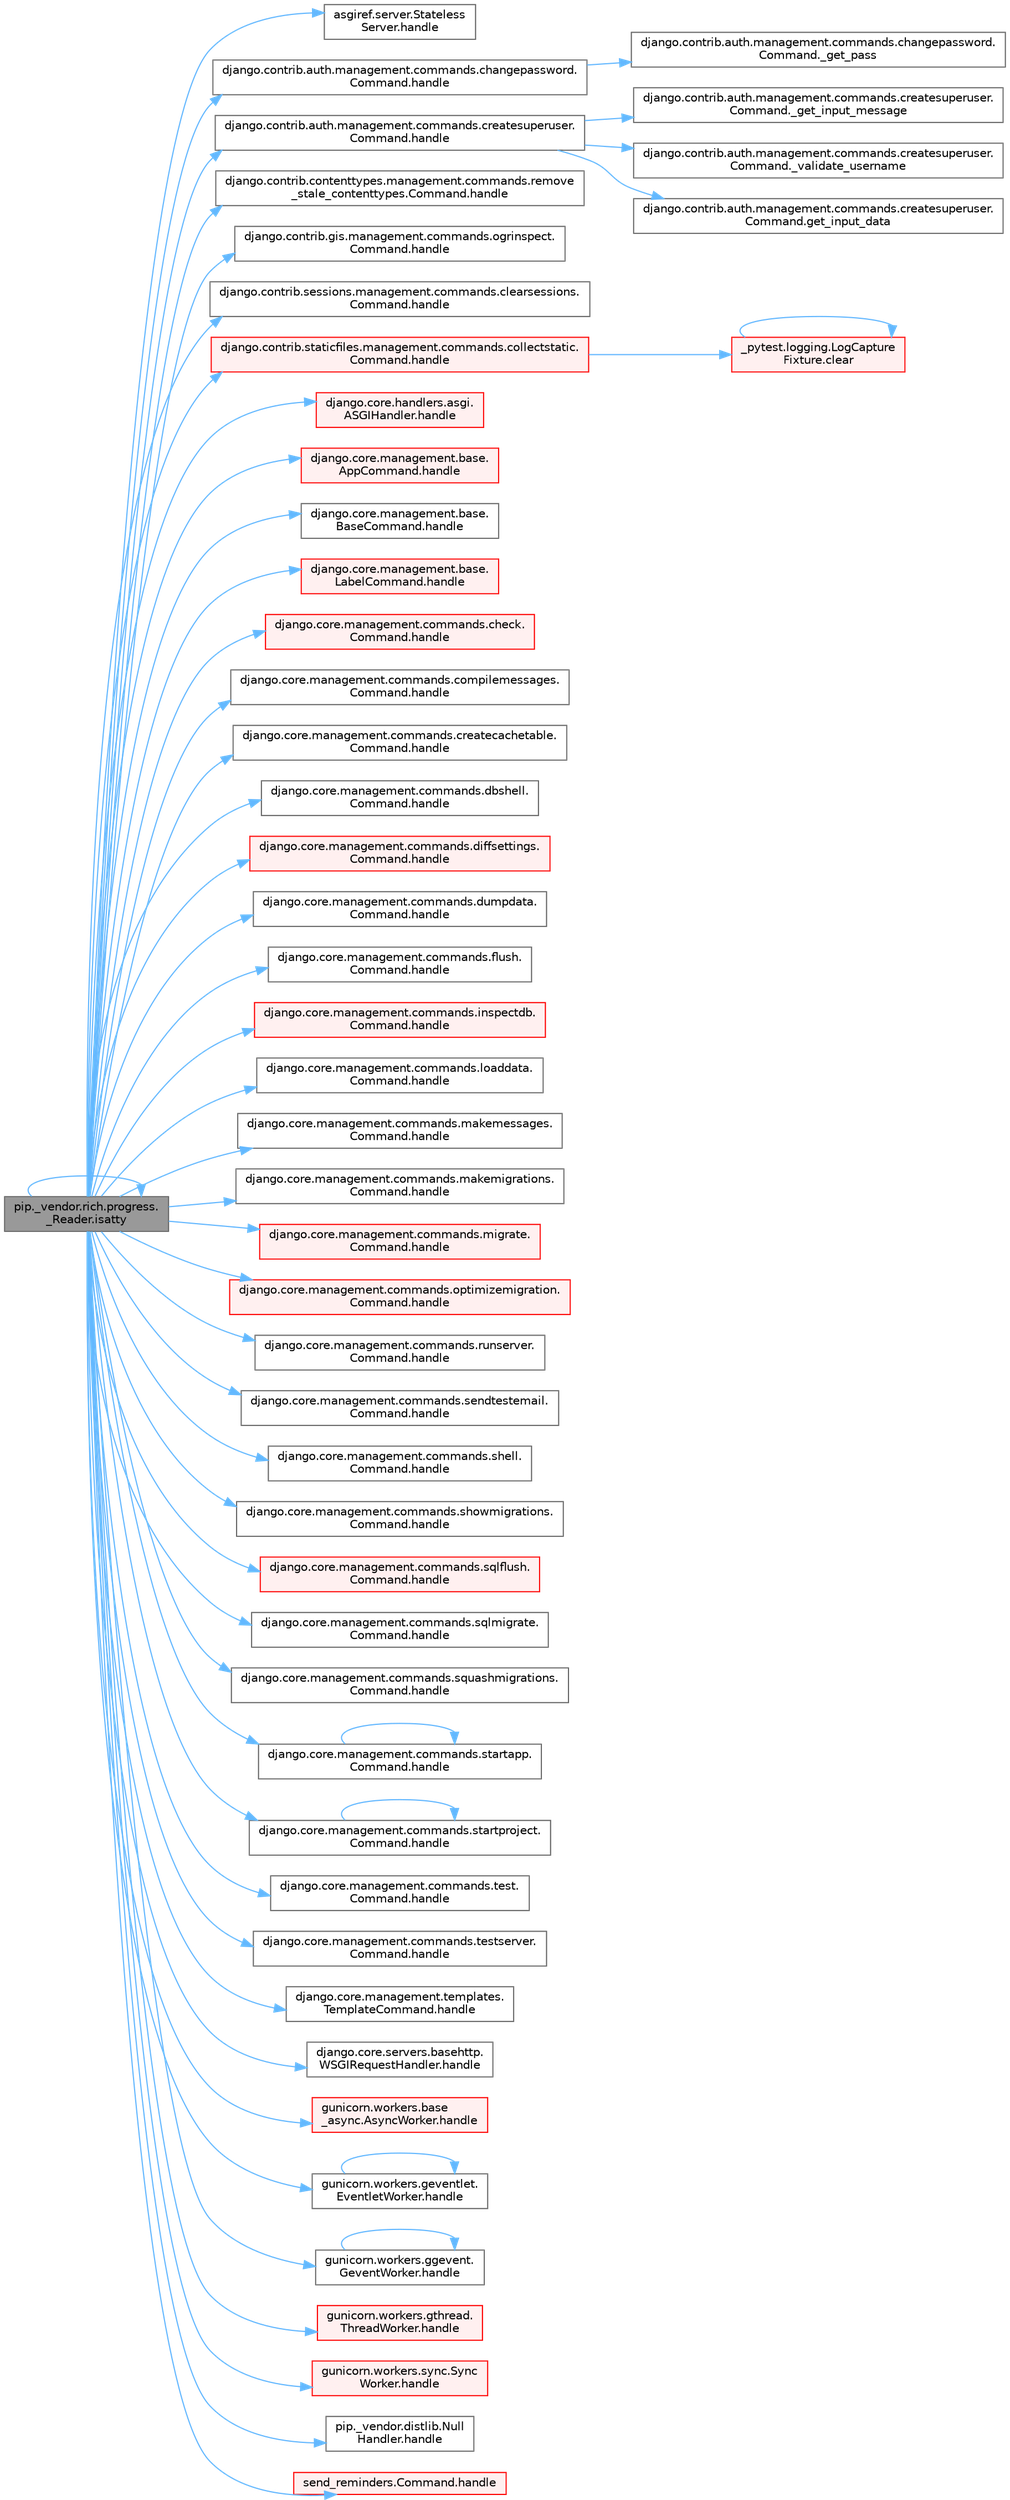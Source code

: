 digraph "pip._vendor.rich.progress._Reader.isatty"
{
 // LATEX_PDF_SIZE
  bgcolor="transparent";
  edge [fontname=Helvetica,fontsize=10,labelfontname=Helvetica,labelfontsize=10];
  node [fontname=Helvetica,fontsize=10,shape=box,height=0.2,width=0.4];
  rankdir="LR";
  Node1 [id="Node000001",label="pip._vendor.rich.progress.\l_Reader.isatty",height=0.2,width=0.4,color="gray40", fillcolor="grey60", style="filled", fontcolor="black",tooltip=" "];
  Node1 -> Node2 [id="edge1_Node000001_Node000002",color="steelblue1",style="solid",tooltip=" "];
  Node2 [id="Node000002",label="asgiref.server.Stateless\lServer.handle",height=0.2,width=0.4,color="grey40", fillcolor="white", style="filled",URL="$classasgiref_1_1server_1_1_stateless_server.html#a35cf023938b43f40945fa4c4072ffbc1",tooltip=" "];
  Node1 -> Node3 [id="edge2_Node000001_Node000003",color="steelblue1",style="solid",tooltip=" "];
  Node3 [id="Node000003",label="django.contrib.auth.management.commands.changepassword.\lCommand.handle",height=0.2,width=0.4,color="grey40", fillcolor="white", style="filled",URL="$classdjango_1_1contrib_1_1auth_1_1management_1_1commands_1_1changepassword_1_1_command.html#a8967db67e9ba34055e8053ad062d9006",tooltip=" "];
  Node3 -> Node4 [id="edge3_Node000003_Node000004",color="steelblue1",style="solid",tooltip=" "];
  Node4 [id="Node000004",label="django.contrib.auth.management.commands.changepassword.\lCommand._get_pass",height=0.2,width=0.4,color="grey40", fillcolor="white", style="filled",URL="$classdjango_1_1contrib_1_1auth_1_1management_1_1commands_1_1changepassword_1_1_command.html#a246a2e25c280189344f1d858da13d809",tooltip=" "];
  Node1 -> Node5 [id="edge4_Node000001_Node000005",color="steelblue1",style="solid",tooltip=" "];
  Node5 [id="Node000005",label="django.contrib.auth.management.commands.createsuperuser.\lCommand.handle",height=0.2,width=0.4,color="grey40", fillcolor="white", style="filled",URL="$classdjango_1_1contrib_1_1auth_1_1management_1_1commands_1_1createsuperuser_1_1_command.html#acc63f22a8181da25db0750a091470287",tooltip=" "];
  Node5 -> Node6 [id="edge5_Node000005_Node000006",color="steelblue1",style="solid",tooltip=" "];
  Node6 [id="Node000006",label="django.contrib.auth.management.commands.createsuperuser.\lCommand._get_input_message",height=0.2,width=0.4,color="grey40", fillcolor="white", style="filled",URL="$classdjango_1_1contrib_1_1auth_1_1management_1_1commands_1_1createsuperuser_1_1_command.html#a737eac41ee7d452c9608ec8cb8d9821a",tooltip=" "];
  Node5 -> Node7 [id="edge6_Node000005_Node000007",color="steelblue1",style="solid",tooltip=" "];
  Node7 [id="Node000007",label="django.contrib.auth.management.commands.createsuperuser.\lCommand._validate_username",height=0.2,width=0.4,color="grey40", fillcolor="white", style="filled",URL="$classdjango_1_1contrib_1_1auth_1_1management_1_1commands_1_1createsuperuser_1_1_command.html#af4fa2b7b5aaac83f214725a2a2dd13e0",tooltip=" "];
  Node5 -> Node8 [id="edge7_Node000005_Node000008",color="steelblue1",style="solid",tooltip=" "];
  Node8 [id="Node000008",label="django.contrib.auth.management.commands.createsuperuser.\lCommand.get_input_data",height=0.2,width=0.4,color="grey40", fillcolor="white", style="filled",URL="$classdjango_1_1contrib_1_1auth_1_1management_1_1commands_1_1createsuperuser_1_1_command.html#a0979dac7b41b365fc703e2383adafc89",tooltip=" "];
  Node1 -> Node9 [id="edge8_Node000001_Node000009",color="steelblue1",style="solid",tooltip=" "];
  Node9 [id="Node000009",label="django.contrib.contenttypes.management.commands.remove\l_stale_contenttypes.Command.handle",height=0.2,width=0.4,color="grey40", fillcolor="white", style="filled",URL="$classdjango_1_1contrib_1_1contenttypes_1_1management_1_1commands_1_1remove__stale__contenttypes_1_1_command.html#a4877da71ed28ae791e138ba2fbf1dffe",tooltip=" "];
  Node1 -> Node10 [id="edge9_Node000001_Node000010",color="steelblue1",style="solid",tooltip=" "];
  Node10 [id="Node000010",label="django.contrib.gis.management.commands.ogrinspect.\lCommand.handle",height=0.2,width=0.4,color="grey40", fillcolor="white", style="filled",URL="$classdjango_1_1contrib_1_1gis_1_1management_1_1commands_1_1ogrinspect_1_1_command.html#ae6396324a38c7fcad96d9521034036b7",tooltip=" "];
  Node1 -> Node11 [id="edge10_Node000001_Node000011",color="steelblue1",style="solid",tooltip=" "];
  Node11 [id="Node000011",label="django.contrib.sessions.management.commands.clearsessions.\lCommand.handle",height=0.2,width=0.4,color="grey40", fillcolor="white", style="filled",URL="$classdjango_1_1contrib_1_1sessions_1_1management_1_1commands_1_1clearsessions_1_1_command.html#a729564a5d4b467fcc23bc0f9a4fa07c8",tooltip=" "];
  Node1 -> Node12 [id="edge11_Node000001_Node000012",color="steelblue1",style="solid",tooltip=" "];
  Node12 [id="Node000012",label="django.contrib.staticfiles.management.commands.collectstatic.\lCommand.handle",height=0.2,width=0.4,color="red", fillcolor="#FFF0F0", style="filled",URL="$classdjango_1_1contrib_1_1staticfiles_1_1management_1_1commands_1_1collectstatic_1_1_command.html#a77042fe151f5e5c26990bdd187c9f21e",tooltip=" "];
  Node12 -> Node13 [id="edge12_Node000012_Node000013",color="steelblue1",style="solid",tooltip=" "];
  Node13 [id="Node000013",label="_pytest.logging.LogCapture\lFixture.clear",height=0.2,width=0.4,color="red", fillcolor="#FFF0F0", style="filled",URL="$class__pytest_1_1logging_1_1_log_capture_fixture.html#ae1d5f85c897b637582ba1fc528c957b2",tooltip=" "];
  Node13 -> Node13 [id="edge13_Node000013_Node000013",color="steelblue1",style="solid",tooltip=" "];
  Node1 -> Node257 [id="edge14_Node000001_Node000257",color="steelblue1",style="solid",tooltip=" "];
  Node257 [id="Node000257",label="django.core.handlers.asgi.\lASGIHandler.handle",height=0.2,width=0.4,color="red", fillcolor="#FFF0F0", style="filled",URL="$classdjango_1_1core_1_1handlers_1_1asgi_1_1_a_s_g_i_handler.html#ab8bd4217b27960d333b61f7311b7f8ee",tooltip=" "];
  Node1 -> Node267 [id="edge15_Node000001_Node000267",color="steelblue1",style="solid",tooltip=" "];
  Node267 [id="Node000267",label="django.core.management.base.\lAppCommand.handle",height=0.2,width=0.4,color="red", fillcolor="#FFF0F0", style="filled",URL="$classdjango_1_1core_1_1management_1_1base_1_1_app_command.html#ae9ba2e4e61b6a84c5937979789996637",tooltip=" "];
  Node1 -> Node270 [id="edge16_Node000001_Node000270",color="steelblue1",style="solid",tooltip=" "];
  Node270 [id="Node000270",label="django.core.management.base.\lBaseCommand.handle",height=0.2,width=0.4,color="grey40", fillcolor="white", style="filled",URL="$classdjango_1_1core_1_1management_1_1base_1_1_base_command.html#a52656ddf33d25f682f484c5d505a811d",tooltip=" "];
  Node1 -> Node271 [id="edge17_Node000001_Node000271",color="steelblue1",style="solid",tooltip=" "];
  Node271 [id="Node000271",label="django.core.management.base.\lLabelCommand.handle",height=0.2,width=0.4,color="red", fillcolor="#FFF0F0", style="filled",URL="$classdjango_1_1core_1_1management_1_1base_1_1_label_command.html#a5c44b4382ba6b7ead19c692f18811a09",tooltip=" "];
  Node1 -> Node274 [id="edge18_Node000001_Node000274",color="steelblue1",style="solid",tooltip=" "];
  Node274 [id="Node000274",label="django.core.management.commands.check.\lCommand.handle",height=0.2,width=0.4,color="red", fillcolor="#FFF0F0", style="filled",URL="$classdjango_1_1core_1_1management_1_1commands_1_1check_1_1_command.html#a4170f8ebcb94254dfffabf874e7c8a37",tooltip=" "];
  Node1 -> Node773 [id="edge19_Node000001_Node000773",color="steelblue1",style="solid",tooltip=" "];
  Node773 [id="Node000773",label="django.core.management.commands.compilemessages.\lCommand.handle",height=0.2,width=0.4,color="grey40", fillcolor="white", style="filled",URL="$classdjango_1_1core_1_1management_1_1commands_1_1compilemessages_1_1_command.html#a9567423b370d867833616c271a896ea4",tooltip=" "];
  Node1 -> Node774 [id="edge20_Node000001_Node000774",color="steelblue1",style="solid",tooltip=" "];
  Node774 [id="Node000774",label="django.core.management.commands.createcachetable.\lCommand.handle",height=0.2,width=0.4,color="grey40", fillcolor="white", style="filled",URL="$classdjango_1_1core_1_1management_1_1commands_1_1createcachetable_1_1_command.html#ac8cec4d5951f73d3fbebaa3c1ed5d018",tooltip=" "];
  Node1 -> Node775 [id="edge21_Node000001_Node000775",color="steelblue1",style="solid",tooltip=" "];
  Node775 [id="Node000775",label="django.core.management.commands.dbshell.\lCommand.handle",height=0.2,width=0.4,color="grey40", fillcolor="white", style="filled",URL="$classdjango_1_1core_1_1management_1_1commands_1_1dbshell_1_1_command.html#a91779bec0f76dbee6a02931805fd27cc",tooltip=" "];
  Node1 -> Node776 [id="edge22_Node000001_Node000776",color="steelblue1",style="solid",tooltip=" "];
  Node776 [id="Node000776",label="django.core.management.commands.diffsettings.\lCommand.handle",height=0.2,width=0.4,color="red", fillcolor="#FFF0F0", style="filled",URL="$classdjango_1_1core_1_1management_1_1commands_1_1diffsettings_1_1_command.html#aee3bf2e90e75bf3e5764ab1803632a9a",tooltip=" "];
  Node1 -> Node778 [id="edge23_Node000001_Node000778",color="steelblue1",style="solid",tooltip=" "];
  Node778 [id="Node000778",label="django.core.management.commands.dumpdata.\lCommand.handle",height=0.2,width=0.4,color="grey40", fillcolor="white", style="filled",URL="$classdjango_1_1core_1_1management_1_1commands_1_1dumpdata_1_1_command.html#a22426384e97349e4c9682023ae722caa",tooltip=" "];
  Node1 -> Node779 [id="edge24_Node000001_Node000779",color="steelblue1",style="solid",tooltip=" "];
  Node779 [id="Node000779",label="django.core.management.commands.flush.\lCommand.handle",height=0.2,width=0.4,color="grey40", fillcolor="white", style="filled",URL="$classdjango_1_1core_1_1management_1_1commands_1_1flush_1_1_command.html#a588f5474800a8da0685eb6a9f0bb8224",tooltip=" "];
  Node1 -> Node780 [id="edge25_Node000001_Node000780",color="steelblue1",style="solid",tooltip=" "];
  Node780 [id="Node000780",label="django.core.management.commands.inspectdb.\lCommand.handle",height=0.2,width=0.4,color="red", fillcolor="#FFF0F0", style="filled",URL="$classdjango_1_1core_1_1management_1_1commands_1_1inspectdb_1_1_command.html#a668a81e8e42d3dafc2d6e00ac61e1dab",tooltip=" "];
  Node1 -> Node795 [id="edge26_Node000001_Node000795",color="steelblue1",style="solid",tooltip=" "];
  Node795 [id="Node000795",label="django.core.management.commands.loaddata.\lCommand.handle",height=0.2,width=0.4,color="grey40", fillcolor="white", style="filled",URL="$classdjango_1_1core_1_1management_1_1commands_1_1loaddata_1_1_command.html#a72ede845c482467e0484e2fdeebc4a42",tooltip=" "];
  Node1 -> Node796 [id="edge27_Node000001_Node000796",color="steelblue1",style="solid",tooltip=" "];
  Node796 [id="Node000796",label="django.core.management.commands.makemessages.\lCommand.handle",height=0.2,width=0.4,color="grey40", fillcolor="white", style="filled",URL="$classdjango_1_1core_1_1management_1_1commands_1_1makemessages_1_1_command.html#a10de58af9924679bd2c747fa210ac674",tooltip=" "];
  Node1 -> Node797 [id="edge28_Node000001_Node000797",color="steelblue1",style="solid",tooltip=" "];
  Node797 [id="Node000797",label="django.core.management.commands.makemigrations.\lCommand.handle",height=0.2,width=0.4,color="grey40", fillcolor="white", style="filled",URL="$classdjango_1_1core_1_1management_1_1commands_1_1makemigrations_1_1_command.html#ab5e944d112a1c969d97ff2625e4f2f4d",tooltip=" "];
  Node1 -> Node798 [id="edge29_Node000001_Node000798",color="steelblue1",style="solid",tooltip=" "];
  Node798 [id="Node000798",label="django.core.management.commands.migrate.\lCommand.handle",height=0.2,width=0.4,color="red", fillcolor="#FFF0F0", style="filled",URL="$classdjango_1_1core_1_1management_1_1commands_1_1migrate_1_1_command.html#a659ec347367471d5c828fc3520ebc0fa",tooltip=" "];
  Node1 -> Node3120 [id="edge30_Node000001_Node003120",color="steelblue1",style="solid",tooltip=" "];
  Node3120 [id="Node003120",label="django.core.management.commands.optimizemigration.\lCommand.handle",height=0.2,width=0.4,color="red", fillcolor="#FFF0F0", style="filled",URL="$classdjango_1_1core_1_1management_1_1commands_1_1optimizemigration_1_1_command.html#aad48454ff16af042fe3eafb74f18bd2d",tooltip=" "];
  Node1 -> Node3121 [id="edge31_Node000001_Node003121",color="steelblue1",style="solid",tooltip=" "];
  Node3121 [id="Node003121",label="django.core.management.commands.runserver.\lCommand.handle",height=0.2,width=0.4,color="grey40", fillcolor="white", style="filled",URL="$classdjango_1_1core_1_1management_1_1commands_1_1runserver_1_1_command.html#ae12b29ba60ddf9ac264355e8de072af9",tooltip=" "];
  Node1 -> Node3122 [id="edge32_Node000001_Node003122",color="steelblue1",style="solid",tooltip=" "];
  Node3122 [id="Node003122",label="django.core.management.commands.sendtestemail.\lCommand.handle",height=0.2,width=0.4,color="grey40", fillcolor="white", style="filled",URL="$classdjango_1_1core_1_1management_1_1commands_1_1sendtestemail_1_1_command.html#aaa80e8ffebec9a8b315828cd39935042",tooltip=" "];
  Node1 -> Node3123 [id="edge33_Node000001_Node003123",color="steelblue1",style="solid",tooltip=" "];
  Node3123 [id="Node003123",label="django.core.management.commands.shell.\lCommand.handle",height=0.2,width=0.4,color="grey40", fillcolor="white", style="filled",URL="$classdjango_1_1core_1_1management_1_1commands_1_1shell_1_1_command.html#aabeac47a7a91f53cc4df73e4530144e7",tooltip=" "];
  Node1 -> Node3124 [id="edge34_Node000001_Node003124",color="steelblue1",style="solid",tooltip=" "];
  Node3124 [id="Node003124",label="django.core.management.commands.showmigrations.\lCommand.handle",height=0.2,width=0.4,color="grey40", fillcolor="white", style="filled",URL="$classdjango_1_1core_1_1management_1_1commands_1_1showmigrations_1_1_command.html#a8da90881bf50eeb72240a450f2ab4775",tooltip=" "];
  Node1 -> Node3125 [id="edge35_Node000001_Node003125",color="steelblue1",style="solid",tooltip=" "];
  Node3125 [id="Node003125",label="django.core.management.commands.sqlflush.\lCommand.handle",height=0.2,width=0.4,color="red", fillcolor="#FFF0F0", style="filled",URL="$classdjango_1_1core_1_1management_1_1commands_1_1sqlflush_1_1_command.html#a29eeac6c5f1e914695f34b99149ba2bf",tooltip=" "];
  Node1 -> Node3126 [id="edge36_Node000001_Node003126",color="steelblue1",style="solid",tooltip=" "];
  Node3126 [id="Node003126",label="django.core.management.commands.sqlmigrate.\lCommand.handle",height=0.2,width=0.4,color="grey40", fillcolor="white", style="filled",URL="$classdjango_1_1core_1_1management_1_1commands_1_1sqlmigrate_1_1_command.html#a45808df3ca77fee1b3352a7c7d726324",tooltip=" "];
  Node1 -> Node3127 [id="edge37_Node000001_Node003127",color="steelblue1",style="solid",tooltip=" "];
  Node3127 [id="Node003127",label="django.core.management.commands.squashmigrations.\lCommand.handle",height=0.2,width=0.4,color="grey40", fillcolor="white", style="filled",URL="$classdjango_1_1core_1_1management_1_1commands_1_1squashmigrations_1_1_command.html#addb0b909d1ea64fb8694d253c4dfda6f",tooltip=" "];
  Node1 -> Node3128 [id="edge38_Node000001_Node003128",color="steelblue1",style="solid",tooltip=" "];
  Node3128 [id="Node003128",label="django.core.management.commands.startapp.\lCommand.handle",height=0.2,width=0.4,color="grey40", fillcolor="white", style="filled",URL="$classdjango_1_1core_1_1management_1_1commands_1_1startapp_1_1_command.html#af9042fd91e810384b3c75baa209bfdd2",tooltip=" "];
  Node3128 -> Node3128 [id="edge39_Node003128_Node003128",color="steelblue1",style="solid",tooltip=" "];
  Node1 -> Node3129 [id="edge40_Node000001_Node003129",color="steelblue1",style="solid",tooltip=" "];
  Node3129 [id="Node003129",label="django.core.management.commands.startproject.\lCommand.handle",height=0.2,width=0.4,color="grey40", fillcolor="white", style="filled",URL="$classdjango_1_1core_1_1management_1_1commands_1_1startproject_1_1_command.html#ad05f059b3c977996fd95a60cad73a321",tooltip=" "];
  Node3129 -> Node3129 [id="edge41_Node003129_Node003129",color="steelblue1",style="solid",tooltip=" "];
  Node1 -> Node3130 [id="edge42_Node000001_Node003130",color="steelblue1",style="solid",tooltip=" "];
  Node3130 [id="Node003130",label="django.core.management.commands.test.\lCommand.handle",height=0.2,width=0.4,color="grey40", fillcolor="white", style="filled",URL="$classdjango_1_1core_1_1management_1_1commands_1_1test_1_1_command.html#aab6805eb63d011015ea561f7a9741f85",tooltip=" "];
  Node1 -> Node3131 [id="edge43_Node000001_Node003131",color="steelblue1",style="solid",tooltip=" "];
  Node3131 [id="Node003131",label="django.core.management.commands.testserver.\lCommand.handle",height=0.2,width=0.4,color="grey40", fillcolor="white", style="filled",URL="$classdjango_1_1core_1_1management_1_1commands_1_1testserver_1_1_command.html#a065a7dad287450d77c02ab5c3ee57a90",tooltip=" "];
  Node1 -> Node3132 [id="edge44_Node000001_Node003132",color="steelblue1",style="solid",tooltip=" "];
  Node3132 [id="Node003132",label="django.core.management.templates.\lTemplateCommand.handle",height=0.2,width=0.4,color="grey40", fillcolor="white", style="filled",URL="$classdjango_1_1core_1_1management_1_1templates_1_1_template_command.html#a231f1a500976e364b2f3fc89e3b77ac3",tooltip=" "];
  Node1 -> Node3133 [id="edge45_Node000001_Node003133",color="steelblue1",style="solid",tooltip=" "];
  Node3133 [id="Node003133",label="django.core.servers.basehttp.\lWSGIRequestHandler.handle",height=0.2,width=0.4,color="grey40", fillcolor="white", style="filled",URL="$classdjango_1_1core_1_1servers_1_1basehttp_1_1_w_s_g_i_request_handler.html#ace943a11bce9daaa7d2b0e452fe5647a",tooltip=" "];
  Node1 -> Node3134 [id="edge46_Node000001_Node003134",color="steelblue1",style="solid",tooltip=" "];
  Node3134 [id="Node003134",label="gunicorn.workers.base\l_async.AsyncWorker.handle",height=0.2,width=0.4,color="red", fillcolor="#FFF0F0", style="filled",URL="$classgunicorn_1_1workers_1_1base__async_1_1_async_worker.html#a70fcd33fad885f927f5ecd568c687cda",tooltip=" "];
  Node1 -> Node3173 [id="edge47_Node000001_Node003173",color="steelblue1",style="solid",tooltip=" "];
  Node3173 [id="Node003173",label="gunicorn.workers.geventlet.\lEventletWorker.handle",height=0.2,width=0.4,color="grey40", fillcolor="white", style="filled",URL="$classgunicorn_1_1workers_1_1geventlet_1_1_eventlet_worker.html#a2f0809a86c2952c4d01d7bde161c47ba",tooltip=" "];
  Node3173 -> Node3173 [id="edge48_Node003173_Node003173",color="steelblue1",style="solid",tooltip=" "];
  Node1 -> Node3174 [id="edge49_Node000001_Node003174",color="steelblue1",style="solid",tooltip=" "];
  Node3174 [id="Node003174",label="gunicorn.workers.ggevent.\lGeventWorker.handle",height=0.2,width=0.4,color="grey40", fillcolor="white", style="filled",URL="$classgunicorn_1_1workers_1_1ggevent_1_1_gevent_worker.html#a75d1a227c7104275bddd517bba34f4ca",tooltip=" "];
  Node3174 -> Node3174 [id="edge50_Node003174_Node003174",color="steelblue1",style="solid",tooltip=" "];
  Node1 -> Node3175 [id="edge51_Node000001_Node003175",color="steelblue1",style="solid",tooltip=" "];
  Node3175 [id="Node003175",label="gunicorn.workers.gthread.\lThreadWorker.handle",height=0.2,width=0.4,color="red", fillcolor="#FFF0F0", style="filled",URL="$classgunicorn_1_1workers_1_1gthread_1_1_thread_worker.html#a4f8aea398a9cc47d2065177bb1b6ccf1",tooltip=" "];
  Node1 -> Node3176 [id="edge52_Node000001_Node003176",color="steelblue1",style="solid",tooltip=" "];
  Node3176 [id="Node003176",label="gunicorn.workers.sync.Sync\lWorker.handle",height=0.2,width=0.4,color="red", fillcolor="#FFF0F0", style="filled",URL="$classgunicorn_1_1workers_1_1sync_1_1_sync_worker.html#a50db3bfd7d97e0e4cb7e22bd066dd7de",tooltip=" "];
  Node1 -> Node3177 [id="edge53_Node000001_Node003177",color="steelblue1",style="solid",tooltip=" "];
  Node3177 [id="Node003177",label="pip._vendor.distlib.Null\lHandler.handle",height=0.2,width=0.4,color="grey40", fillcolor="white", style="filled",URL="$classpip_1_1__vendor_1_1distlib_1_1_null_handler.html#a05de4caec7dd0c9337f8456a7d11b0a5",tooltip=" "];
  Node1 -> Node3178 [id="edge54_Node000001_Node003178",color="steelblue1",style="solid",tooltip=" "];
  Node3178 [id="Node003178",label="send_reminders.Command.handle",height=0.2,width=0.4,color="red", fillcolor="#FFF0F0", style="filled",URL="$classsend__reminders_1_1_command.html#aa6cfb1f312a910b8cf92647a38e3cc90",tooltip=" "];
  Node1 -> Node1 [id="edge55_Node000001_Node000001",color="steelblue1",style="solid",tooltip=" "];
}
